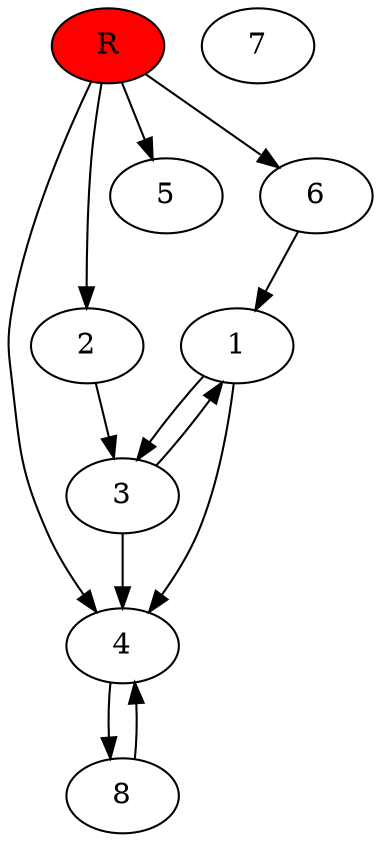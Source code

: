 digraph prb31248 {
	1
	2
	3
	4
	5
	6
	7
	8
	R [fillcolor="#ff0000" style=filled]
	1 -> 3
	1 -> 4
	2 -> 3
	3 -> 1
	3 -> 4
	4 -> 8
	6 -> 1
	8 -> 4
	R -> 2
	R -> 4
	R -> 5
	R -> 6
}
